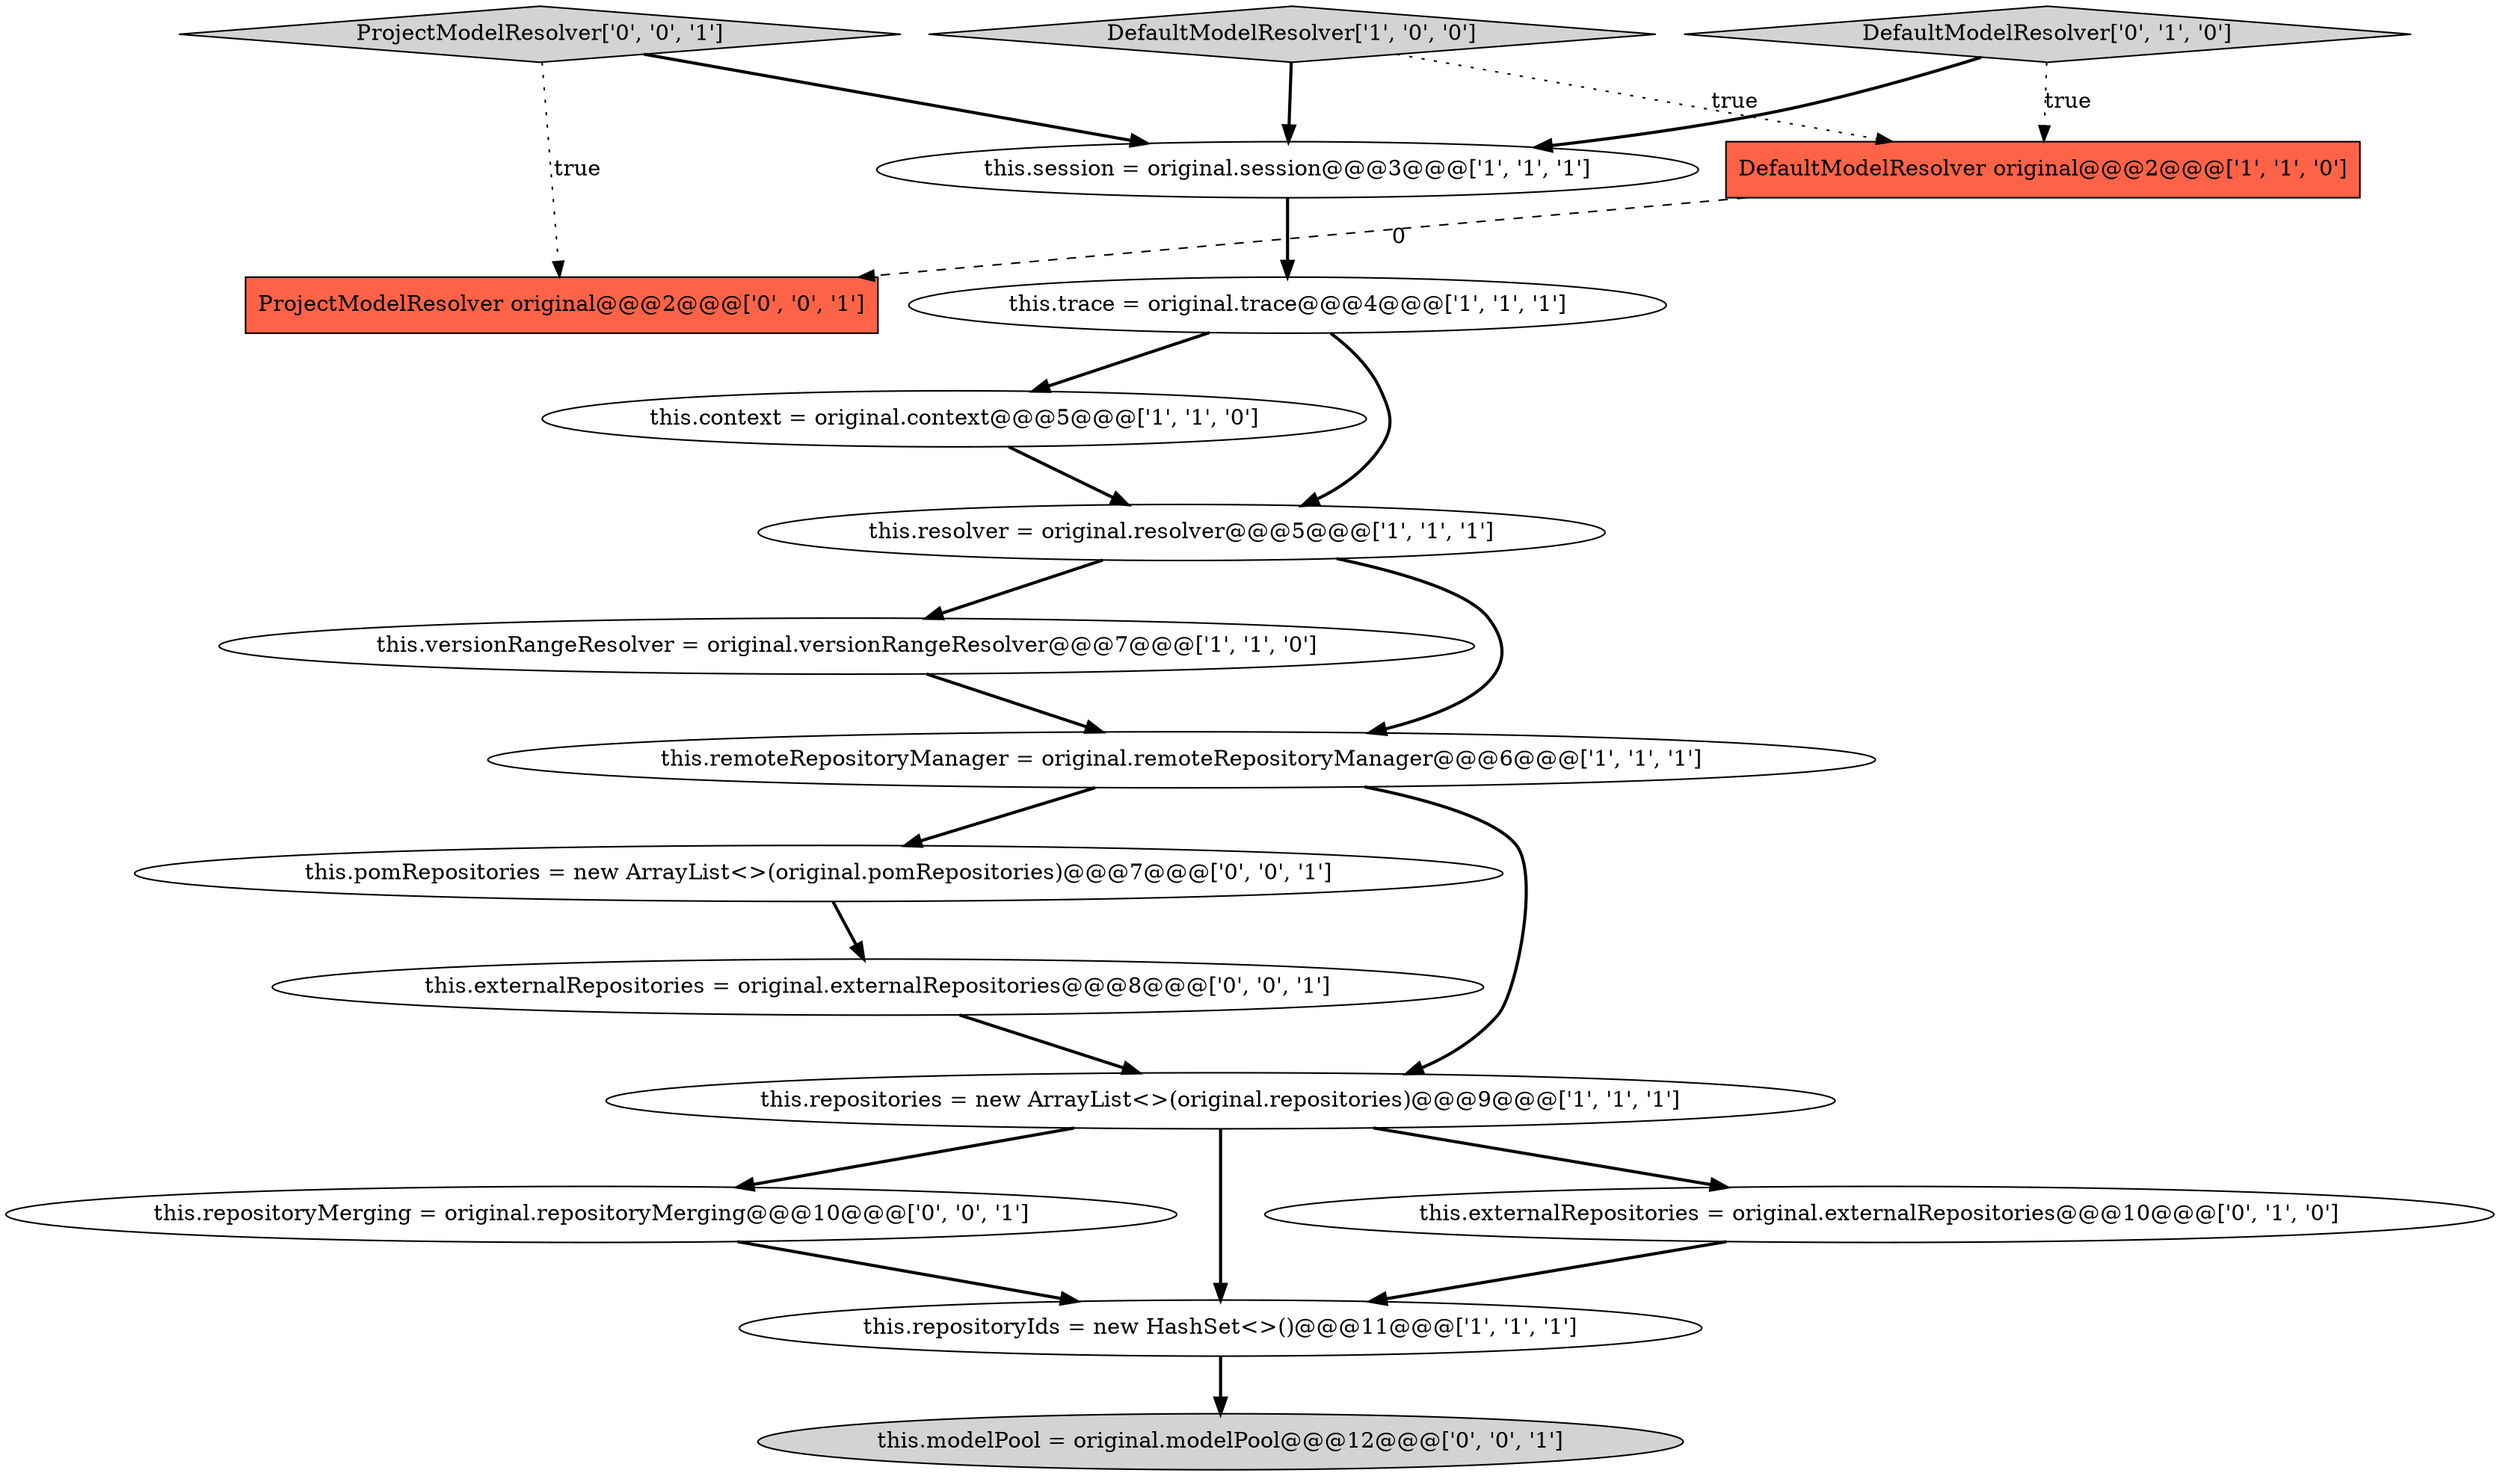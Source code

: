 digraph {
3 [style = filled, label = "DefaultModelResolver['1', '0', '0']", fillcolor = lightgray, shape = diamond image = "AAA0AAABBB1BBB"];
0 [style = filled, label = "this.versionRangeResolver = original.versionRangeResolver@@@7@@@['1', '1', '0']", fillcolor = white, shape = ellipse image = "AAA0AAABBB1BBB"];
8 [style = filled, label = "this.repositoryIds = new HashSet<>()@@@11@@@['1', '1', '1']", fillcolor = white, shape = ellipse image = "AAA0AAABBB1BBB"];
13 [style = filled, label = "ProjectModelResolver original@@@2@@@['0', '0', '1']", fillcolor = tomato, shape = box image = "AAA0AAABBB3BBB"];
7 [style = filled, label = "this.context = original.context@@@5@@@['1', '1', '0']", fillcolor = white, shape = ellipse image = "AAA0AAABBB1BBB"];
5 [style = filled, label = "this.resolver = original.resolver@@@5@@@['1', '1', '1']", fillcolor = white, shape = ellipse image = "AAA0AAABBB1BBB"];
14 [style = filled, label = "this.pomRepositories = new ArrayList<>(original.pomRepositories)@@@7@@@['0', '0', '1']", fillcolor = white, shape = ellipse image = "AAA0AAABBB3BBB"];
6 [style = filled, label = "this.session = original.session@@@3@@@['1', '1', '1']", fillcolor = white, shape = ellipse image = "AAA0AAABBB1BBB"];
10 [style = filled, label = "DefaultModelResolver['0', '1', '0']", fillcolor = lightgray, shape = diamond image = "AAA0AAABBB2BBB"];
9 [style = filled, label = "this.trace = original.trace@@@4@@@['1', '1', '1']", fillcolor = white, shape = ellipse image = "AAA0AAABBB1BBB"];
12 [style = filled, label = "this.externalRepositories = original.externalRepositories@@@8@@@['0', '0', '1']", fillcolor = white, shape = ellipse image = "AAA0AAABBB3BBB"];
15 [style = filled, label = "this.repositoryMerging = original.repositoryMerging@@@10@@@['0', '0', '1']", fillcolor = white, shape = ellipse image = "AAA0AAABBB3BBB"];
17 [style = filled, label = "ProjectModelResolver['0', '0', '1']", fillcolor = lightgray, shape = diamond image = "AAA0AAABBB3BBB"];
4 [style = filled, label = "this.remoteRepositoryManager = original.remoteRepositoryManager@@@6@@@['1', '1', '1']", fillcolor = white, shape = ellipse image = "AAA0AAABBB1BBB"];
1 [style = filled, label = "this.repositories = new ArrayList<>(original.repositories)@@@9@@@['1', '1', '1']", fillcolor = white, shape = ellipse image = "AAA0AAABBB1BBB"];
11 [style = filled, label = "this.externalRepositories = original.externalRepositories@@@10@@@['0', '1', '0']", fillcolor = white, shape = ellipse image = "AAA1AAABBB2BBB"];
16 [style = filled, label = "this.modelPool = original.modelPool@@@12@@@['0', '0', '1']", fillcolor = lightgray, shape = ellipse image = "AAA0AAABBB3BBB"];
2 [style = filled, label = "DefaultModelResolver original@@@2@@@['1', '1', '0']", fillcolor = tomato, shape = box image = "AAA0AAABBB1BBB"];
8->16 [style = bold, label=""];
10->2 [style = dotted, label="true"];
0->4 [style = bold, label=""];
10->6 [style = bold, label=""];
1->8 [style = bold, label=""];
17->13 [style = dotted, label="true"];
12->1 [style = bold, label=""];
14->12 [style = bold, label=""];
5->4 [style = bold, label=""];
4->1 [style = bold, label=""];
1->11 [style = bold, label=""];
3->6 [style = bold, label=""];
6->9 [style = bold, label=""];
5->0 [style = bold, label=""];
17->6 [style = bold, label=""];
11->8 [style = bold, label=""];
3->2 [style = dotted, label="true"];
1->15 [style = bold, label=""];
4->14 [style = bold, label=""];
7->5 [style = bold, label=""];
15->8 [style = bold, label=""];
9->5 [style = bold, label=""];
2->13 [style = dashed, label="0"];
9->7 [style = bold, label=""];
}

